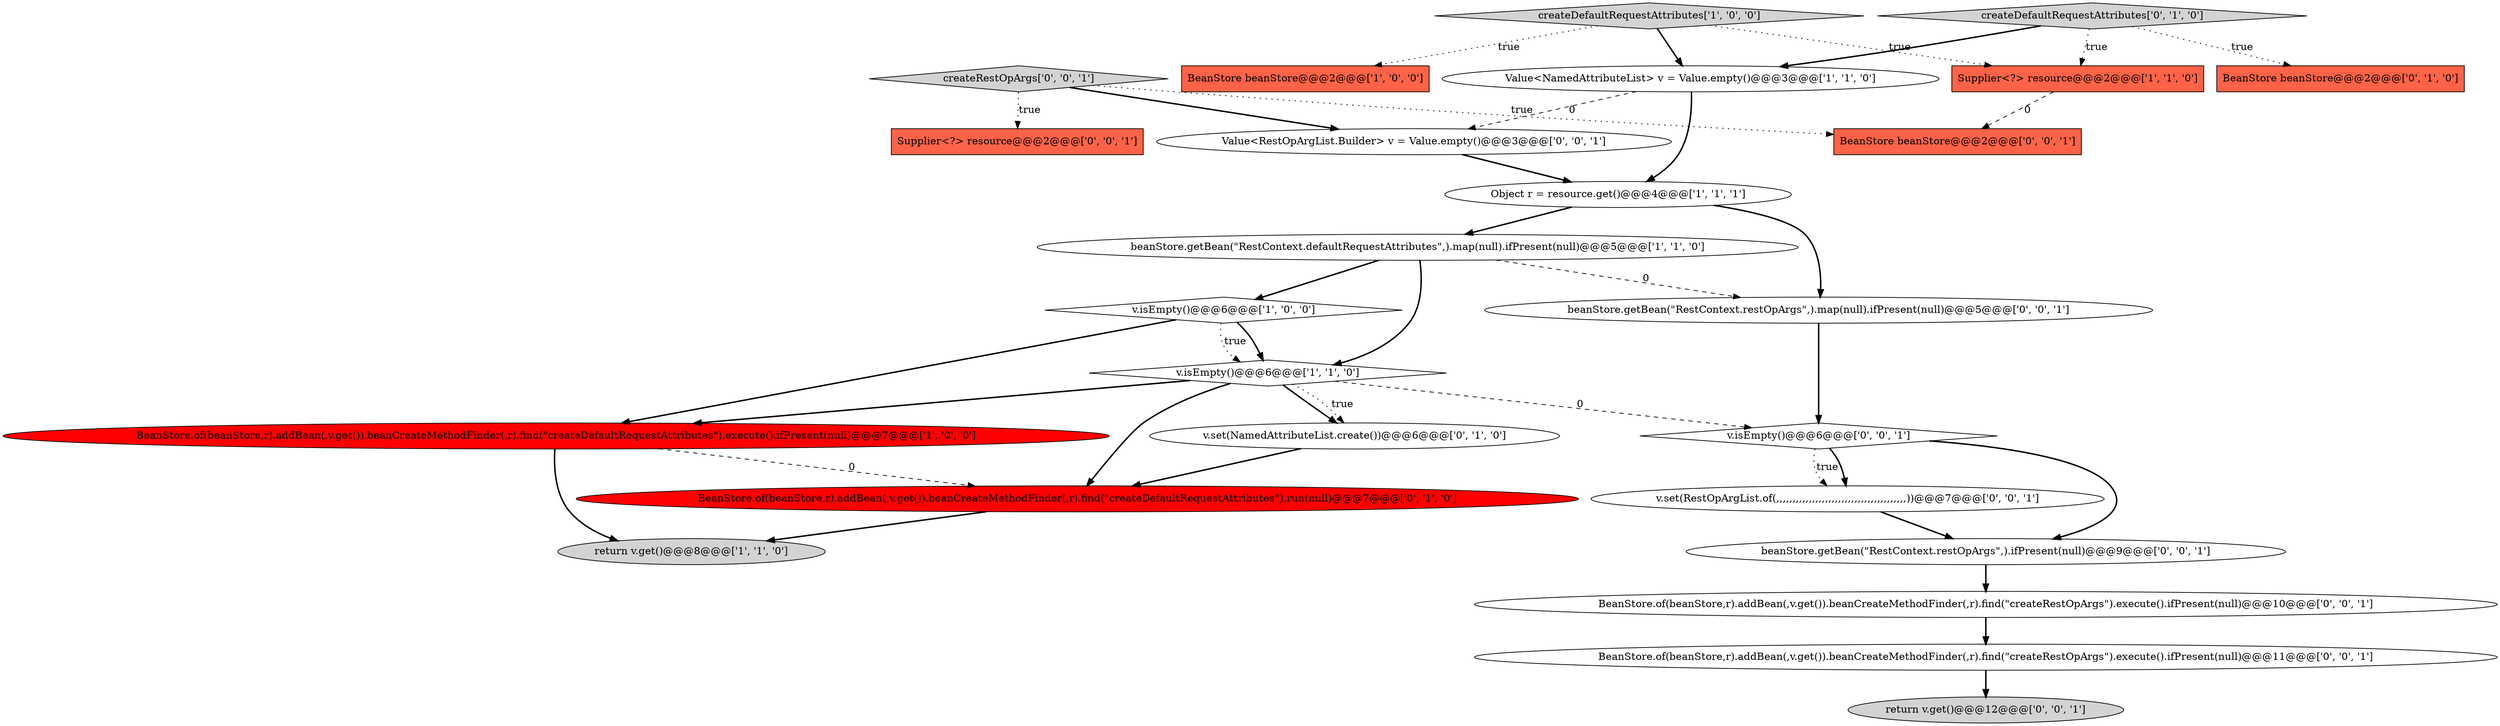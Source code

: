 digraph {
24 [style = filled, label = "BeanStore.of(beanStore,r).addBean(,v.get()).beanCreateMethodFinder(,r).find(\"createRestOpArgs\").execute().ifPresent(null)@@@10@@@['0', '0', '1']", fillcolor = white, shape = ellipse image = "AAA0AAABBB3BBB"];
0 [style = filled, label = "BeanStore.of(beanStore,r).addBean(,v.get()).beanCreateMethodFinder(,r).find(\"createDefaultRequestAttributes\").execute().ifPresent(null)@@@7@@@['1', '0', '0']", fillcolor = red, shape = ellipse image = "AAA1AAABBB1BBB"];
8 [style = filled, label = "beanStore.getBean(\"RestContext.defaultRequestAttributes\",).map(null).ifPresent(null)@@@5@@@['1', '1', '0']", fillcolor = white, shape = ellipse image = "AAA0AAABBB1BBB"];
18 [style = filled, label = "createRestOpArgs['0', '0', '1']", fillcolor = lightgray, shape = diamond image = "AAA0AAABBB3BBB"];
21 [style = filled, label = "v.isEmpty()@@@6@@@['0', '0', '1']", fillcolor = white, shape = diamond image = "AAA0AAABBB3BBB"];
16 [style = filled, label = "return v.get()@@@12@@@['0', '0', '1']", fillcolor = lightgray, shape = ellipse image = "AAA0AAABBB3BBB"];
15 [style = filled, label = "Supplier<?> resource@@@2@@@['0', '0', '1']", fillcolor = tomato, shape = box image = "AAA0AAABBB3BBB"];
1 [style = filled, label = "BeanStore beanStore@@@2@@@['1', '0', '0']", fillcolor = tomato, shape = box image = "AAA0AAABBB1BBB"];
20 [style = filled, label = "BeanStore beanStore@@@2@@@['0', '0', '1']", fillcolor = tomato, shape = box image = "AAA0AAABBB3BBB"];
19 [style = filled, label = "BeanStore.of(beanStore,r).addBean(,v.get()).beanCreateMethodFinder(,r).find(\"createRestOpArgs\").execute().ifPresent(null)@@@11@@@['0', '0', '1']", fillcolor = white, shape = ellipse image = "AAA0AAABBB3BBB"];
11 [style = filled, label = "v.set(NamedAttributeList.create())@@@6@@@['0', '1', '0']", fillcolor = white, shape = ellipse image = "AAA0AAABBB2BBB"];
5 [style = filled, label = "v.isEmpty()@@@6@@@['1', '0', '0']", fillcolor = white, shape = diamond image = "AAA0AAABBB1BBB"];
3 [style = filled, label = "createDefaultRequestAttributes['1', '0', '0']", fillcolor = lightgray, shape = diamond image = "AAA0AAABBB1BBB"];
13 [style = filled, label = "BeanStore beanStore@@@2@@@['0', '1', '0']", fillcolor = tomato, shape = box image = "AAA0AAABBB2BBB"];
9 [style = filled, label = "v.isEmpty()@@@6@@@['1', '1', '0']", fillcolor = white, shape = diamond image = "AAA0AAABBB1BBB"];
10 [style = filled, label = "createDefaultRequestAttributes['0', '1', '0']", fillcolor = lightgray, shape = diamond image = "AAA0AAABBB2BBB"];
14 [style = filled, label = "beanStore.getBean(\"RestContext.restOpArgs\",).map(null).ifPresent(null)@@@5@@@['0', '0', '1']", fillcolor = white, shape = ellipse image = "AAA0AAABBB3BBB"];
4 [style = filled, label = "Value<NamedAttributeList> v = Value.empty()@@@3@@@['1', '1', '0']", fillcolor = white, shape = ellipse image = "AAA0AAABBB1BBB"];
7 [style = filled, label = "Object r = resource.get()@@@4@@@['1', '1', '1']", fillcolor = white, shape = ellipse image = "AAA0AAABBB1BBB"];
17 [style = filled, label = "Value<RestOpArgList.Builder> v = Value.empty()@@@3@@@['0', '0', '1']", fillcolor = white, shape = ellipse image = "AAA0AAABBB3BBB"];
6 [style = filled, label = "Supplier<?> resource@@@2@@@['1', '1', '0']", fillcolor = tomato, shape = box image = "AAA0AAABBB1BBB"];
2 [style = filled, label = "return v.get()@@@8@@@['1', '1', '0']", fillcolor = lightgray, shape = ellipse image = "AAA0AAABBB1BBB"];
23 [style = filled, label = "v.set(RestOpArgList.of(,,,,,,,,,,,,,,,,,,,,,,,,,,,,,,,,,,,,,,,,))@@@7@@@['0', '0', '1']", fillcolor = white, shape = ellipse image = "AAA0AAABBB3BBB"];
22 [style = filled, label = "beanStore.getBean(\"RestContext.restOpArgs\",).ifPresent(null)@@@9@@@['0', '0', '1']", fillcolor = white, shape = ellipse image = "AAA0AAABBB3BBB"];
12 [style = filled, label = "BeanStore.of(beanStore,r).addBean(,v.get()).beanCreateMethodFinder(,r).find(\"createDefaultRequestAttributes\").run(null)@@@7@@@['0', '1', '0']", fillcolor = red, shape = ellipse image = "AAA1AAABBB2BBB"];
10->6 [style = dotted, label="true"];
24->19 [style = bold, label=""];
9->0 [style = bold, label=""];
9->11 [style = bold, label=""];
5->9 [style = bold, label=""];
4->17 [style = dashed, label="0"];
6->20 [style = dashed, label="0"];
9->11 [style = dotted, label="true"];
0->2 [style = bold, label=""];
18->15 [style = dotted, label="true"];
18->17 [style = bold, label=""];
11->12 [style = bold, label=""];
18->20 [style = dotted, label="true"];
0->12 [style = dashed, label="0"];
3->6 [style = dotted, label="true"];
8->14 [style = dashed, label="0"];
7->8 [style = bold, label=""];
3->4 [style = bold, label=""];
4->7 [style = bold, label=""];
19->16 [style = bold, label=""];
7->14 [style = bold, label=""];
17->7 [style = bold, label=""];
12->2 [style = bold, label=""];
23->22 [style = bold, label=""];
8->5 [style = bold, label=""];
5->0 [style = bold, label=""];
10->13 [style = dotted, label="true"];
21->22 [style = bold, label=""];
9->21 [style = dashed, label="0"];
21->23 [style = dotted, label="true"];
8->9 [style = bold, label=""];
10->4 [style = bold, label=""];
5->9 [style = dotted, label="true"];
9->12 [style = bold, label=""];
22->24 [style = bold, label=""];
3->1 [style = dotted, label="true"];
14->21 [style = bold, label=""];
21->23 [style = bold, label=""];
}
